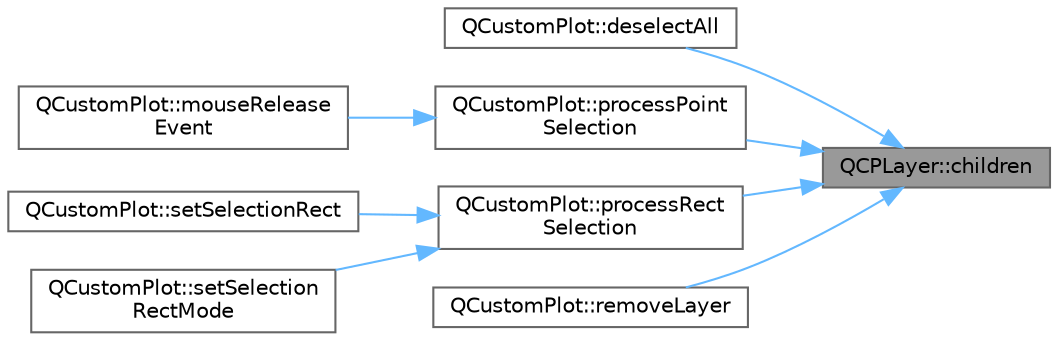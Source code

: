 digraph "QCPLayer::children"
{
 // LATEX_PDF_SIZE
  bgcolor="transparent";
  edge [fontname=Helvetica,fontsize=10,labelfontname=Helvetica,labelfontsize=10];
  node [fontname=Helvetica,fontsize=10,shape=box,height=0.2,width=0.4];
  rankdir="RL";
  Node1 [label="QCPLayer::children",height=0.2,width=0.4,color="gray40", fillcolor="grey60", style="filled", fontcolor="black",tooltip=" "];
  Node1 -> Node2 [dir="back",color="steelblue1",style="solid"];
  Node2 [label="QCustomPlot::deselectAll",height=0.2,width=0.4,color="grey40", fillcolor="white", style="filled",URL="$class_q_custom_plot.html#a9d4808ab925b003054085246c92a257c",tooltip=" "];
  Node1 -> Node3 [dir="back",color="steelblue1",style="solid"];
  Node3 [label="QCustomPlot::processPoint\lSelection",height=0.2,width=0.4,color="grey40", fillcolor="white", style="filled",URL="$class_q_custom_plot.html#ac13c10fff6613e3e80e13c787b010838",tooltip=" "];
  Node3 -> Node4 [dir="back",color="steelblue1",style="solid"];
  Node4 [label="QCustomPlot::mouseRelease\lEvent",height=0.2,width=0.4,color="grey40", fillcolor="white", style="filled",URL="$class_q_custom_plot.html#adc24846f52199e5a9bc35c387a6ce68d",tooltip=" "];
  Node1 -> Node5 [dir="back",color="steelblue1",style="solid"];
  Node5 [label="QCustomPlot::processRect\lSelection",height=0.2,width=0.4,color="grey40", fillcolor="white", style="filled",URL="$class_q_custom_plot.html#ac10849411e1d0e858ea7f29c8ade364c",tooltip=" "];
  Node5 -> Node6 [dir="back",color="steelblue1",style="solid"];
  Node6 [label="QCustomPlot::setSelectionRect",height=0.2,width=0.4,color="grey40", fillcolor="white", style="filled",URL="$class_q_custom_plot.html#a0c09f96df15faa4799ad7051bb16cf33",tooltip=" "];
  Node5 -> Node7 [dir="back",color="steelblue1",style="solid"];
  Node7 [label="QCustomPlot::setSelection\lRectMode",height=0.2,width=0.4,color="grey40", fillcolor="white", style="filled",URL="$class_q_custom_plot.html#a810ef958ebe84db661c7288b526c0deb",tooltip=" "];
  Node1 -> Node8 [dir="back",color="steelblue1",style="solid"];
  Node8 [label="QCustomPlot::removeLayer",height=0.2,width=0.4,color="grey40", fillcolor="white", style="filled",URL="$class_q_custom_plot.html#a40f75e342c5eaab6a86066a42a0e2a94",tooltip=" "];
}
